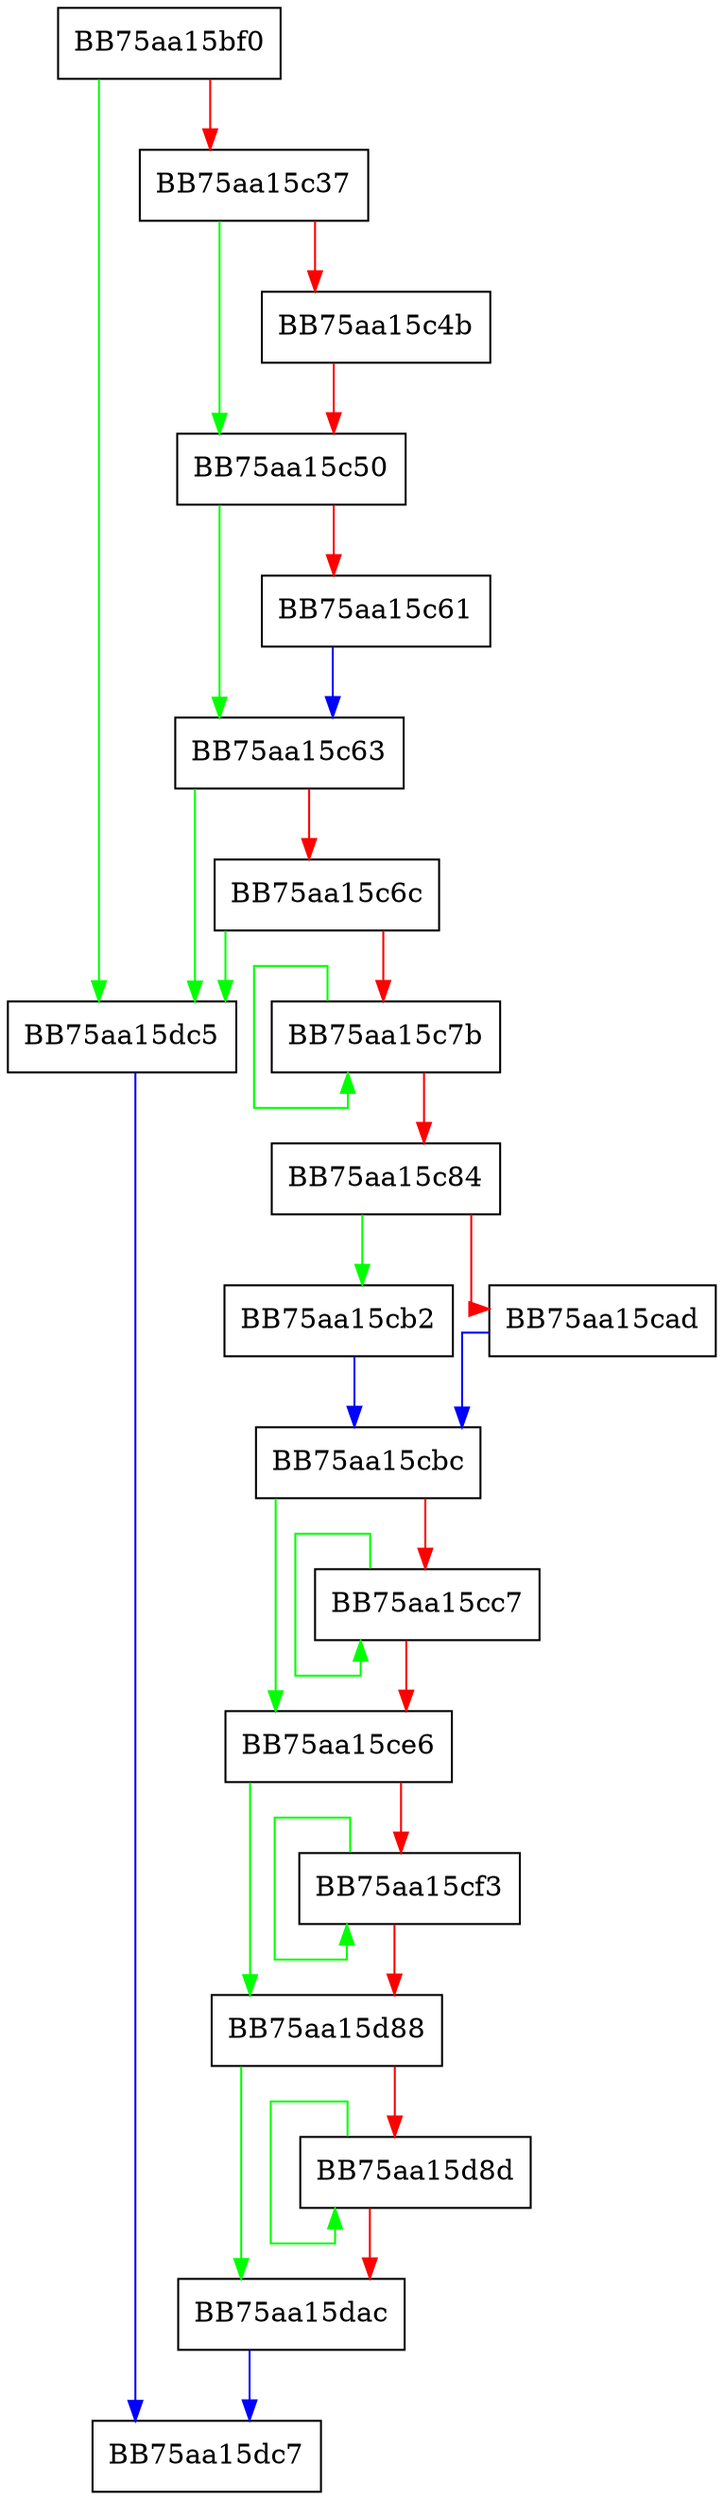 digraph __gpa_by_dllid {
  node [shape="box"];
  graph [splines=ortho];
  BB75aa15bf0 -> BB75aa15dc5 [color="green"];
  BB75aa15bf0 -> BB75aa15c37 [color="red"];
  BB75aa15c37 -> BB75aa15c50 [color="green"];
  BB75aa15c37 -> BB75aa15c4b [color="red"];
  BB75aa15c4b -> BB75aa15c50 [color="red"];
  BB75aa15c50 -> BB75aa15c63 [color="green"];
  BB75aa15c50 -> BB75aa15c61 [color="red"];
  BB75aa15c61 -> BB75aa15c63 [color="blue"];
  BB75aa15c63 -> BB75aa15dc5 [color="green"];
  BB75aa15c63 -> BB75aa15c6c [color="red"];
  BB75aa15c6c -> BB75aa15dc5 [color="green"];
  BB75aa15c6c -> BB75aa15c7b [color="red"];
  BB75aa15c7b -> BB75aa15c7b [color="green"];
  BB75aa15c7b -> BB75aa15c84 [color="red"];
  BB75aa15c84 -> BB75aa15cb2 [color="green"];
  BB75aa15c84 -> BB75aa15cad [color="red"];
  BB75aa15cad -> BB75aa15cbc [color="blue"];
  BB75aa15cb2 -> BB75aa15cbc [color="blue"];
  BB75aa15cbc -> BB75aa15ce6 [color="green"];
  BB75aa15cbc -> BB75aa15cc7 [color="red"];
  BB75aa15cc7 -> BB75aa15cc7 [color="green"];
  BB75aa15cc7 -> BB75aa15ce6 [color="red"];
  BB75aa15ce6 -> BB75aa15d88 [color="green"];
  BB75aa15ce6 -> BB75aa15cf3 [color="red"];
  BB75aa15cf3 -> BB75aa15cf3 [color="green"];
  BB75aa15cf3 -> BB75aa15d88 [color="red"];
  BB75aa15d88 -> BB75aa15dac [color="green"];
  BB75aa15d88 -> BB75aa15d8d [color="red"];
  BB75aa15d8d -> BB75aa15d8d [color="green"];
  BB75aa15d8d -> BB75aa15dac [color="red"];
  BB75aa15dac -> BB75aa15dc7 [color="blue"];
  BB75aa15dc5 -> BB75aa15dc7 [color="blue"];
}